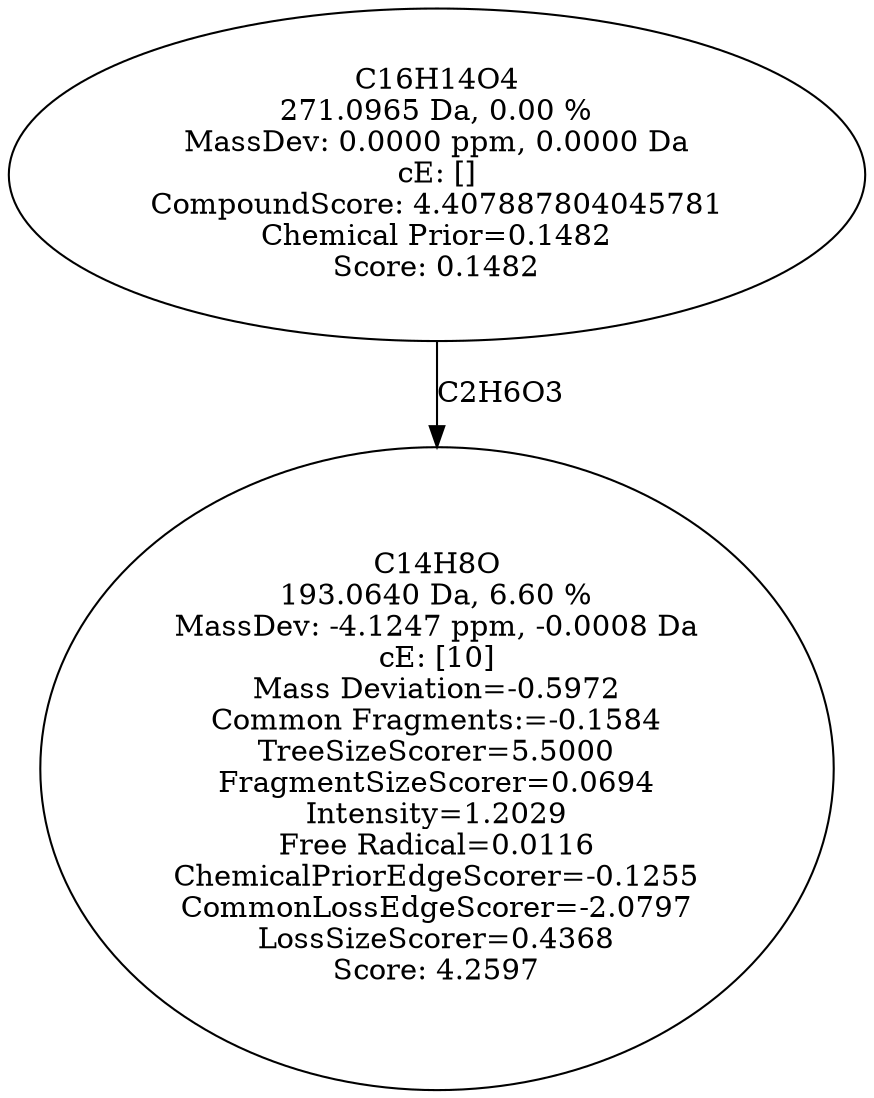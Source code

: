 strict digraph {
v1 [label="C14H8O\n193.0640 Da, 6.60 %\nMassDev: -4.1247 ppm, -0.0008 Da\ncE: [10]\nMass Deviation=-0.5972\nCommon Fragments:=-0.1584\nTreeSizeScorer=5.5000\nFragmentSizeScorer=0.0694\nIntensity=1.2029\nFree Radical=0.0116\nChemicalPriorEdgeScorer=-0.1255\nCommonLossEdgeScorer=-2.0797\nLossSizeScorer=0.4368\nScore: 4.2597"];
v2 [label="C16H14O4\n271.0965 Da, 0.00 %\nMassDev: 0.0000 ppm, 0.0000 Da\ncE: []\nCompoundScore: 4.407887804045781\nChemical Prior=0.1482\nScore: 0.1482"];
v2 -> v1 [label="C2H6O3"];
}